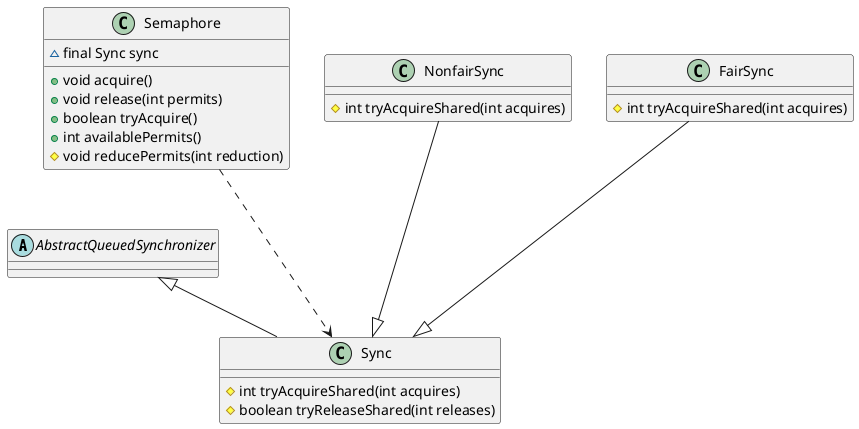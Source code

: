 @startuml

abstract class AbstractQueuedSynchronizer

AbstractQueuedSynchronizer <|-- Sync

Semaphore ...> Sync

NonfairSync ---|> Sync
FairSync ---|> Sync

class Semaphore {
    ~final Sync sync
    +void acquire()
    +void release(int permits)
    +boolean tryAcquire()
    +int availablePermits()
    #void reducePermits(int reduction)
}

class Sync {
    #int tryAcquireShared(int acquires)
    #boolean tryReleaseShared(int releases)
}

class NonfairSync {
    #int tryAcquireShared(int acquires)
}

class FairSync {
    #int tryAcquireShared(int acquires)
}
@enduml